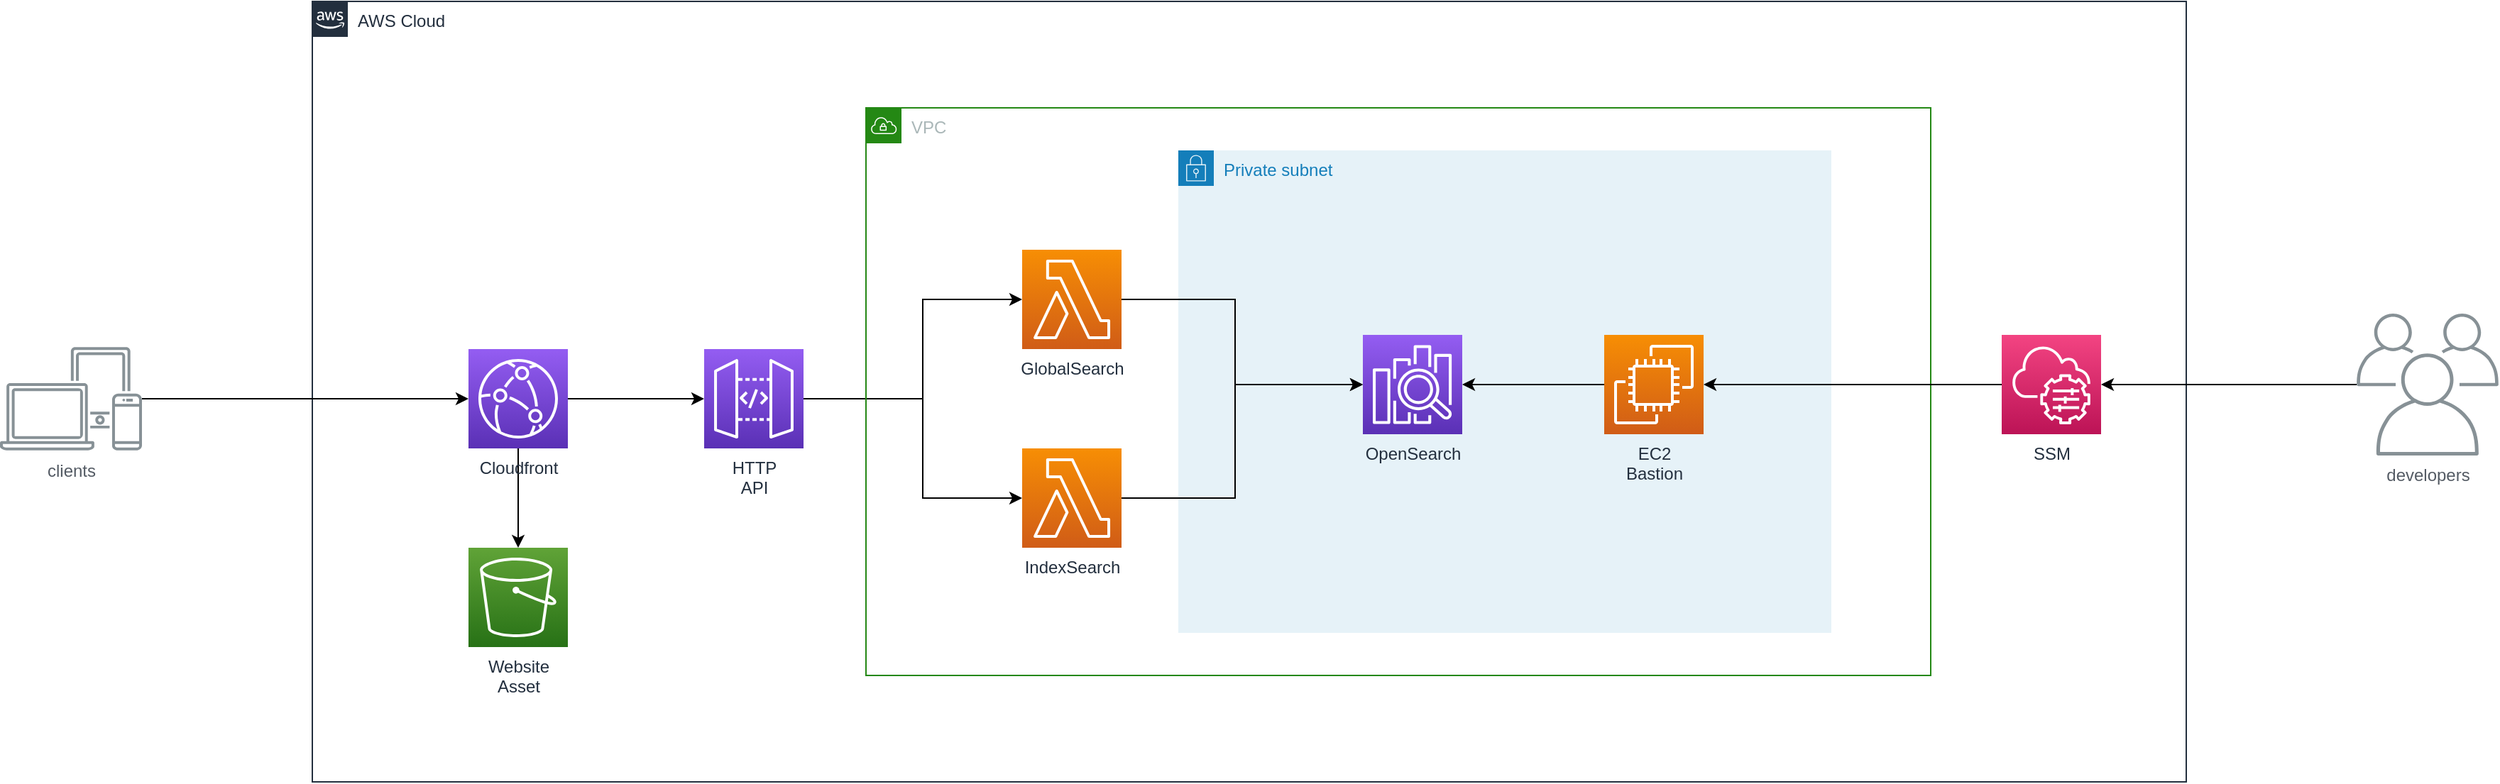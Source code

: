 <mxfile version="21.6.8" type="device">
  <diagram name="Page-1" id="q8rNbWmIafpwbt5BPufZ">
    <mxGraphModel dx="2326" dy="1097" grid="1" gridSize="10" guides="1" tooltips="1" connect="1" arrows="1" fold="1" page="1" pageScale="1" pageWidth="827" pageHeight="1169" math="0" shadow="0">
      <root>
        <mxCell id="0" />
        <mxCell id="1" parent="0" />
        <mxCell id="2JGOLgUa3NeXFZNGk4ip-1" value="AWS Cloud" style="points=[[0,0],[0.25,0],[0.5,0],[0.75,0],[1,0],[1,0.25],[1,0.5],[1,0.75],[1,1],[0.75,1],[0.5,1],[0.25,1],[0,1],[0,0.75],[0,0.5],[0,0.25]];outlineConnect=0;gradientColor=none;html=1;whiteSpace=wrap;fontSize=12;fontStyle=0;container=1;pointerEvents=0;collapsible=0;recursiveResize=0;shape=mxgraph.aws4.group;grIcon=mxgraph.aws4.group_aws_cloud_alt;strokeColor=#232F3E;fillColor=none;verticalAlign=top;align=left;spacingLeft=30;fontColor=#232F3E;dashed=0;" vertex="1" parent="1">
          <mxGeometry x="200" y="210" width="1320" height="550" as="geometry" />
        </mxCell>
        <mxCell id="2JGOLgUa3NeXFZNGk4ip-4" style="edgeStyle=orthogonalEdgeStyle;rounded=0;orthogonalLoop=1;jettySize=auto;html=1;entryX=0.5;entryY=0;entryDx=0;entryDy=0;entryPerimeter=0;" edge="1" parent="2JGOLgUa3NeXFZNGk4ip-1" source="2JGOLgUa3NeXFZNGk4ip-3" target="2JGOLgUa3NeXFZNGk4ip-2">
          <mxGeometry relative="1" as="geometry" />
        </mxCell>
        <mxCell id="2JGOLgUa3NeXFZNGk4ip-16" style="edgeStyle=orthogonalEdgeStyle;rounded=0;orthogonalLoop=1;jettySize=auto;html=1;entryX=0;entryY=0.5;entryDx=0;entryDy=0;entryPerimeter=0;" edge="1" parent="2JGOLgUa3NeXFZNGk4ip-1" source="2JGOLgUa3NeXFZNGk4ip-3" target="2JGOLgUa3NeXFZNGk4ip-6">
          <mxGeometry relative="1" as="geometry" />
        </mxCell>
        <mxCell id="2JGOLgUa3NeXFZNGk4ip-3" value="Cloudfront" style="sketch=0;points=[[0,0,0],[0.25,0,0],[0.5,0,0],[0.75,0,0],[1,0,0],[0,1,0],[0.25,1,0],[0.5,1,0],[0.75,1,0],[1,1,0],[0,0.25,0],[0,0.5,0],[0,0.75,0],[1,0.25,0],[1,0.5,0],[1,0.75,0]];outlineConnect=0;fontColor=#232F3E;gradientColor=#945DF2;gradientDirection=north;fillColor=#5A30B5;strokeColor=#ffffff;dashed=0;verticalLabelPosition=bottom;verticalAlign=top;align=center;html=1;fontSize=12;fontStyle=0;aspect=fixed;shape=mxgraph.aws4.resourceIcon;resIcon=mxgraph.aws4.cloudfront;" vertex="1" parent="2JGOLgUa3NeXFZNGk4ip-1">
          <mxGeometry x="110" y="245" width="70" height="70" as="geometry" />
        </mxCell>
        <mxCell id="2JGOLgUa3NeXFZNGk4ip-2" value="Website&lt;br&gt;Asset" style="sketch=0;points=[[0,0,0],[0.25,0,0],[0.5,0,0],[0.75,0,0],[1,0,0],[0,1,0],[0.25,1,0],[0.5,1,0],[0.75,1,0],[1,1,0],[0,0.25,0],[0,0.5,0],[0,0.75,0],[1,0.25,0],[1,0.5,0],[1,0.75,0]];outlineConnect=0;fontColor=#232F3E;gradientColor=#60A337;gradientDirection=north;fillColor=#277116;strokeColor=#ffffff;dashed=0;verticalLabelPosition=bottom;verticalAlign=top;align=center;html=1;fontSize=12;fontStyle=0;aspect=fixed;shape=mxgraph.aws4.resourceIcon;resIcon=mxgraph.aws4.s3;" vertex="1" parent="2JGOLgUa3NeXFZNGk4ip-1">
          <mxGeometry x="110" y="385" width="70" height="70" as="geometry" />
        </mxCell>
        <mxCell id="2JGOLgUa3NeXFZNGk4ip-18" style="edgeStyle=orthogonalEdgeStyle;rounded=0;orthogonalLoop=1;jettySize=auto;html=1;entryX=0;entryY=0.5;entryDx=0;entryDy=0;entryPerimeter=0;" edge="1" parent="2JGOLgUa3NeXFZNGk4ip-1" source="2JGOLgUa3NeXFZNGk4ip-6" target="2JGOLgUa3NeXFZNGk4ip-8">
          <mxGeometry relative="1" as="geometry">
            <Array as="points">
              <mxPoint x="430" y="280" />
              <mxPoint x="430" y="350" />
            </Array>
          </mxGeometry>
        </mxCell>
        <mxCell id="2JGOLgUa3NeXFZNGk4ip-25" style="edgeStyle=orthogonalEdgeStyle;rounded=0;orthogonalLoop=1;jettySize=auto;html=1;entryX=0;entryY=0.5;entryDx=0;entryDy=0;entryPerimeter=0;" edge="1" parent="2JGOLgUa3NeXFZNGk4ip-1" source="2JGOLgUa3NeXFZNGk4ip-6" target="2JGOLgUa3NeXFZNGk4ip-7">
          <mxGeometry relative="1" as="geometry">
            <Array as="points">
              <mxPoint x="430" y="280" />
              <mxPoint x="430" y="210" />
            </Array>
          </mxGeometry>
        </mxCell>
        <mxCell id="2JGOLgUa3NeXFZNGk4ip-6" value="HTTP&lt;br&gt;API" style="sketch=0;points=[[0,0,0],[0.25,0,0],[0.5,0,0],[0.75,0,0],[1,0,0],[0,1,0],[0.25,1,0],[0.5,1,0],[0.75,1,0],[1,1,0],[0,0.25,0],[0,0.5,0],[0,0.75,0],[1,0.25,0],[1,0.5,0],[1,0.75,0]];outlineConnect=0;fontColor=#232F3E;gradientColor=#945DF2;gradientDirection=north;fillColor=#5A30B5;strokeColor=#ffffff;dashed=0;verticalLabelPosition=bottom;verticalAlign=top;align=center;html=1;fontSize=12;fontStyle=0;aspect=fixed;shape=mxgraph.aws4.resourceIcon;resIcon=mxgraph.aws4.api_gateway;" vertex="1" parent="2JGOLgUa3NeXFZNGk4ip-1">
          <mxGeometry x="276" y="245" width="70" height="70" as="geometry" />
        </mxCell>
        <mxCell id="2JGOLgUa3NeXFZNGk4ip-5" value="VPC" style="points=[[0,0],[0.25,0],[0.5,0],[0.75,0],[1,0],[1,0.25],[1,0.5],[1,0.75],[1,1],[0.75,1],[0.5,1],[0.25,1],[0,1],[0,0.75],[0,0.5],[0,0.25]];outlineConnect=0;gradientColor=none;html=1;whiteSpace=wrap;fontSize=12;fontStyle=0;container=1;pointerEvents=0;collapsible=0;recursiveResize=0;shape=mxgraph.aws4.group;grIcon=mxgraph.aws4.group_vpc;strokeColor=#248814;fillColor=none;verticalAlign=top;align=left;spacingLeft=30;fontColor=#AAB7B8;dashed=0;" vertex="1" parent="2JGOLgUa3NeXFZNGk4ip-1">
          <mxGeometry x="390" y="75" width="750" height="400" as="geometry" />
        </mxCell>
        <mxCell id="2JGOLgUa3NeXFZNGk4ip-9" value="Private subnet" style="points=[[0,0],[0.25,0],[0.5,0],[0.75,0],[1,0],[1,0.25],[1,0.5],[1,0.75],[1,1],[0.75,1],[0.5,1],[0.25,1],[0,1],[0,0.75],[0,0.5],[0,0.25]];outlineConnect=0;gradientColor=none;html=1;whiteSpace=wrap;fontSize=12;fontStyle=0;container=1;pointerEvents=0;collapsible=0;recursiveResize=0;shape=mxgraph.aws4.group;grIcon=mxgraph.aws4.group_security_group;grStroke=0;strokeColor=#147EBA;fillColor=#E6F2F8;verticalAlign=top;align=left;spacingLeft=30;fontColor=#147EBA;dashed=0;" vertex="1" parent="2JGOLgUa3NeXFZNGk4ip-5">
          <mxGeometry x="220" y="30" width="460" height="340" as="geometry" />
        </mxCell>
        <mxCell id="2JGOLgUa3NeXFZNGk4ip-15" value="OpenSearch" style="sketch=0;points=[[0,0,0],[0.25,0,0],[0.5,0,0],[0.75,0,0],[1,0,0],[0,1,0],[0.25,1,0],[0.5,1,0],[0.75,1,0],[1,1,0],[0,0.25,0],[0,0.5,0],[0,0.75,0],[1,0.25,0],[1,0.5,0],[1,0.75,0]];outlineConnect=0;fontColor=#232F3E;gradientColor=#945DF2;gradientDirection=north;fillColor=#5A30B5;strokeColor=#ffffff;dashed=0;verticalLabelPosition=bottom;verticalAlign=top;align=center;html=1;fontSize=12;fontStyle=0;aspect=fixed;shape=mxgraph.aws4.resourceIcon;resIcon=mxgraph.aws4.elasticsearch_service;" vertex="1" parent="2JGOLgUa3NeXFZNGk4ip-9">
          <mxGeometry x="130" y="130" width="70" height="70" as="geometry" />
        </mxCell>
        <mxCell id="2JGOLgUa3NeXFZNGk4ip-22" style="edgeStyle=orthogonalEdgeStyle;rounded=0;orthogonalLoop=1;jettySize=auto;html=1;entryX=1;entryY=0.5;entryDx=0;entryDy=0;entryPerimeter=0;" edge="1" parent="2JGOLgUa3NeXFZNGk4ip-9" source="2JGOLgUa3NeXFZNGk4ip-14" target="2JGOLgUa3NeXFZNGk4ip-15">
          <mxGeometry relative="1" as="geometry" />
        </mxCell>
        <mxCell id="2JGOLgUa3NeXFZNGk4ip-14" value="EC2&lt;br&gt;Bastion" style="sketch=0;points=[[0,0,0],[0.25,0,0],[0.5,0,0],[0.75,0,0],[1,0,0],[0,1,0],[0.25,1,0],[0.5,1,0],[0.75,1,0],[1,1,0],[0,0.25,0],[0,0.5,0],[0,0.75,0],[1,0.25,0],[1,0.5,0],[1,0.75,0]];outlineConnect=0;fontColor=#232F3E;gradientColor=#F78E04;gradientDirection=north;fillColor=#D05C17;strokeColor=#ffffff;dashed=0;verticalLabelPosition=bottom;verticalAlign=top;align=center;html=1;fontSize=12;fontStyle=0;aspect=fixed;shape=mxgraph.aws4.resourceIcon;resIcon=mxgraph.aws4.ec2;" vertex="1" parent="2JGOLgUa3NeXFZNGk4ip-9">
          <mxGeometry x="300" y="130" width="70" height="70" as="geometry" />
        </mxCell>
        <mxCell id="2JGOLgUa3NeXFZNGk4ip-26" style="edgeStyle=orthogonalEdgeStyle;rounded=0;orthogonalLoop=1;jettySize=auto;html=1;entryX=0;entryY=0.5;entryDx=0;entryDy=0;entryPerimeter=0;" edge="1" parent="2JGOLgUa3NeXFZNGk4ip-5" source="2JGOLgUa3NeXFZNGk4ip-7" target="2JGOLgUa3NeXFZNGk4ip-15">
          <mxGeometry relative="1" as="geometry">
            <Array as="points">
              <mxPoint x="260" y="135" />
              <mxPoint x="260" y="195" />
            </Array>
          </mxGeometry>
        </mxCell>
        <mxCell id="2JGOLgUa3NeXFZNGk4ip-7" value="GlobalSearch" style="sketch=0;points=[[0,0,0],[0.25,0,0],[0.5,0,0],[0.75,0,0],[1,0,0],[0,1,0],[0.25,1,0],[0.5,1,0],[0.75,1,0],[1,1,0],[0,0.25,0],[0,0.5,0],[0,0.75,0],[1,0.25,0],[1,0.5,0],[1,0.75,0]];outlineConnect=0;fontColor=#232F3E;gradientColor=#F78E04;gradientDirection=north;fillColor=#D05C17;strokeColor=#ffffff;dashed=0;verticalLabelPosition=bottom;verticalAlign=top;align=center;html=1;fontSize=12;fontStyle=0;aspect=fixed;shape=mxgraph.aws4.resourceIcon;resIcon=mxgraph.aws4.lambda;" vertex="1" parent="2JGOLgUa3NeXFZNGk4ip-5">
          <mxGeometry x="110" y="100" width="70" height="70" as="geometry" />
        </mxCell>
        <mxCell id="2JGOLgUa3NeXFZNGk4ip-20" style="edgeStyle=orthogonalEdgeStyle;rounded=0;orthogonalLoop=1;jettySize=auto;html=1;entryX=0;entryY=0.5;entryDx=0;entryDy=0;entryPerimeter=0;" edge="1" parent="2JGOLgUa3NeXFZNGk4ip-5" source="2JGOLgUa3NeXFZNGk4ip-8" target="2JGOLgUa3NeXFZNGk4ip-15">
          <mxGeometry relative="1" as="geometry">
            <Array as="points">
              <mxPoint x="260" y="275" />
              <mxPoint x="260" y="195" />
            </Array>
          </mxGeometry>
        </mxCell>
        <mxCell id="2JGOLgUa3NeXFZNGk4ip-8" value="IndexSearch" style="sketch=0;points=[[0,0,0],[0.25,0,0],[0.5,0,0],[0.75,0,0],[1,0,0],[0,1,0],[0.25,1,0],[0.5,1,0],[0.75,1,0],[1,1,0],[0,0.25,0],[0,0.5,0],[0,0.75,0],[1,0.25,0],[1,0.5,0],[1,0.75,0]];outlineConnect=0;fontColor=#232F3E;gradientColor=#F78E04;gradientDirection=north;fillColor=#D05C17;strokeColor=#ffffff;dashed=0;verticalLabelPosition=bottom;verticalAlign=top;align=center;html=1;fontSize=12;fontStyle=0;aspect=fixed;shape=mxgraph.aws4.resourceIcon;resIcon=mxgraph.aws4.lambda;" vertex="1" parent="2JGOLgUa3NeXFZNGk4ip-5">
          <mxGeometry x="110" y="240" width="70" height="70" as="geometry" />
        </mxCell>
        <mxCell id="2JGOLgUa3NeXFZNGk4ip-24" style="edgeStyle=orthogonalEdgeStyle;rounded=0;orthogonalLoop=1;jettySize=auto;html=1;entryX=1;entryY=0.5;entryDx=0;entryDy=0;entryPerimeter=0;" edge="1" parent="2JGOLgUa3NeXFZNGk4ip-1" source="2JGOLgUa3NeXFZNGk4ip-23" target="2JGOLgUa3NeXFZNGk4ip-14">
          <mxGeometry relative="1" as="geometry" />
        </mxCell>
        <mxCell id="2JGOLgUa3NeXFZNGk4ip-23" value="SSM" style="sketch=0;points=[[0,0,0],[0.25,0,0],[0.5,0,0],[0.75,0,0],[1,0,0],[0,1,0],[0.25,1,0],[0.5,1,0],[0.75,1,0],[1,1,0],[0,0.25,0],[0,0.5,0],[0,0.75,0],[1,0.25,0],[1,0.5,0],[1,0.75,0]];points=[[0,0,0],[0.25,0,0],[0.5,0,0],[0.75,0,0],[1,0,0],[0,1,0],[0.25,1,0],[0.5,1,0],[0.75,1,0],[1,1,0],[0,0.25,0],[0,0.5,0],[0,0.75,0],[1,0.25,0],[1,0.5,0],[1,0.75,0]];outlineConnect=0;fontColor=#232F3E;gradientColor=#F34482;gradientDirection=north;fillColor=#BC1356;strokeColor=#ffffff;dashed=0;verticalLabelPosition=bottom;verticalAlign=top;align=center;html=1;fontSize=12;fontStyle=0;aspect=fixed;shape=mxgraph.aws4.resourceIcon;resIcon=mxgraph.aws4.systems_manager;" vertex="1" parent="2JGOLgUa3NeXFZNGk4ip-1">
          <mxGeometry x="1190" y="235" width="70" height="70" as="geometry" />
        </mxCell>
        <mxCell id="2JGOLgUa3NeXFZNGk4ip-30" style="edgeStyle=orthogonalEdgeStyle;rounded=0;orthogonalLoop=1;jettySize=auto;html=1;entryX=0;entryY=0.5;entryDx=0;entryDy=0;entryPerimeter=0;" edge="1" parent="1" source="2JGOLgUa3NeXFZNGk4ip-29" target="2JGOLgUa3NeXFZNGk4ip-3">
          <mxGeometry relative="1" as="geometry" />
        </mxCell>
        <mxCell id="2JGOLgUa3NeXFZNGk4ip-29" value="clients" style="sketch=0;outlineConnect=0;gradientColor=none;fontColor=#545B64;strokeColor=none;fillColor=#879196;dashed=0;verticalLabelPosition=bottom;verticalAlign=top;align=center;html=1;fontSize=12;fontStyle=0;aspect=fixed;shape=mxgraph.aws4.illustration_devices;pointerEvents=1" vertex="1" parent="1">
          <mxGeometry x="-20" y="453.5" width="100" height="73" as="geometry" />
        </mxCell>
        <mxCell id="2JGOLgUa3NeXFZNGk4ip-32" style="edgeStyle=orthogonalEdgeStyle;rounded=0;orthogonalLoop=1;jettySize=auto;html=1;entryX=1;entryY=0.5;entryDx=0;entryDy=0;entryPerimeter=0;" edge="1" parent="1" source="2JGOLgUa3NeXFZNGk4ip-31" target="2JGOLgUa3NeXFZNGk4ip-23">
          <mxGeometry relative="1" as="geometry" />
        </mxCell>
        <mxCell id="2JGOLgUa3NeXFZNGk4ip-31" value="developers" style="sketch=0;outlineConnect=0;gradientColor=none;fontColor=#545B64;strokeColor=none;fillColor=#879196;dashed=0;verticalLabelPosition=bottom;verticalAlign=top;align=center;html=1;fontSize=12;fontStyle=0;aspect=fixed;shape=mxgraph.aws4.illustration_users;pointerEvents=1" vertex="1" parent="1">
          <mxGeometry x="1640" y="430" width="100" height="100" as="geometry" />
        </mxCell>
      </root>
    </mxGraphModel>
  </diagram>
</mxfile>
